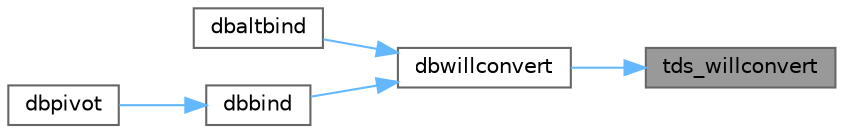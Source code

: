 digraph "tds_willconvert"
{
 // LATEX_PDF_SIZE
  bgcolor="transparent";
  edge [fontname=Helvetica,fontsize=10,labelfontname=Helvetica,labelfontsize=10];
  node [fontname=Helvetica,fontsize=10,shape=box,height=0.2,width=0.4];
  rankdir="RL";
  Node1 [id="Node000001",label="tds_willconvert",height=0.2,width=0.4,color="gray40", fillcolor="grey60", style="filled", fontcolor="black",tooltip="Test if a conversion is possible."];
  Node1 -> Node2 [id="edge1_Node000001_Node000002",dir="back",color="steelblue1",style="solid",tooltip=" "];
  Node2 [id="Node000002",label="dbwillconvert",height=0.2,width=0.4,color="grey40", fillcolor="white", style="filled",URL="$a00575.html#gaaf8349999c16b3c36caf5947747a2915",tooltip="Test whether or not a datatype can be converted to another datatype."];
  Node2 -> Node3 [id="edge2_Node000002_Node000003",dir="back",color="steelblue1",style="solid",tooltip=" "];
  Node3 [id="Node000003",label="dbaltbind",height=0.2,width=0.4,color="grey40", fillcolor="white", style="filled",URL="$a00575.html#gafefd17e15b22adda84366c817178dd7d",tooltip="Bind a compute column to a program variable."];
  Node2 -> Node4 [id="edge3_Node000002_Node000004",dir="back",color="steelblue1",style="solid",tooltip=" "];
  Node4 [id="Node000004",label="dbbind",height=0.2,width=0.4,color="grey40", fillcolor="white", style="filled",URL="$a00575.html#ga873bc0f4663165e711655ade1dfae795",tooltip="Tie a host variable to a resultset column."];
  Node4 -> Node5 [id="edge4_Node000004_Node000005",dir="back",color="steelblue1",style="solid",tooltip=" "];
  Node5 [id="Node000005",label="dbpivot",height=0.2,width=0.4,color="grey40", fillcolor="white", style="filled",URL="$a00086.html#af8ada101cd189eff87b3533cbeaaa23b",tooltip="Pivot the rows, creating a new resultset."];
}
